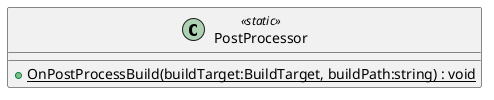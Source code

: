 @startuml
class PostProcessor <<static>> {
    + {static} OnPostProcessBuild(buildTarget:BuildTarget, buildPath:string) : void
}
@enduml
